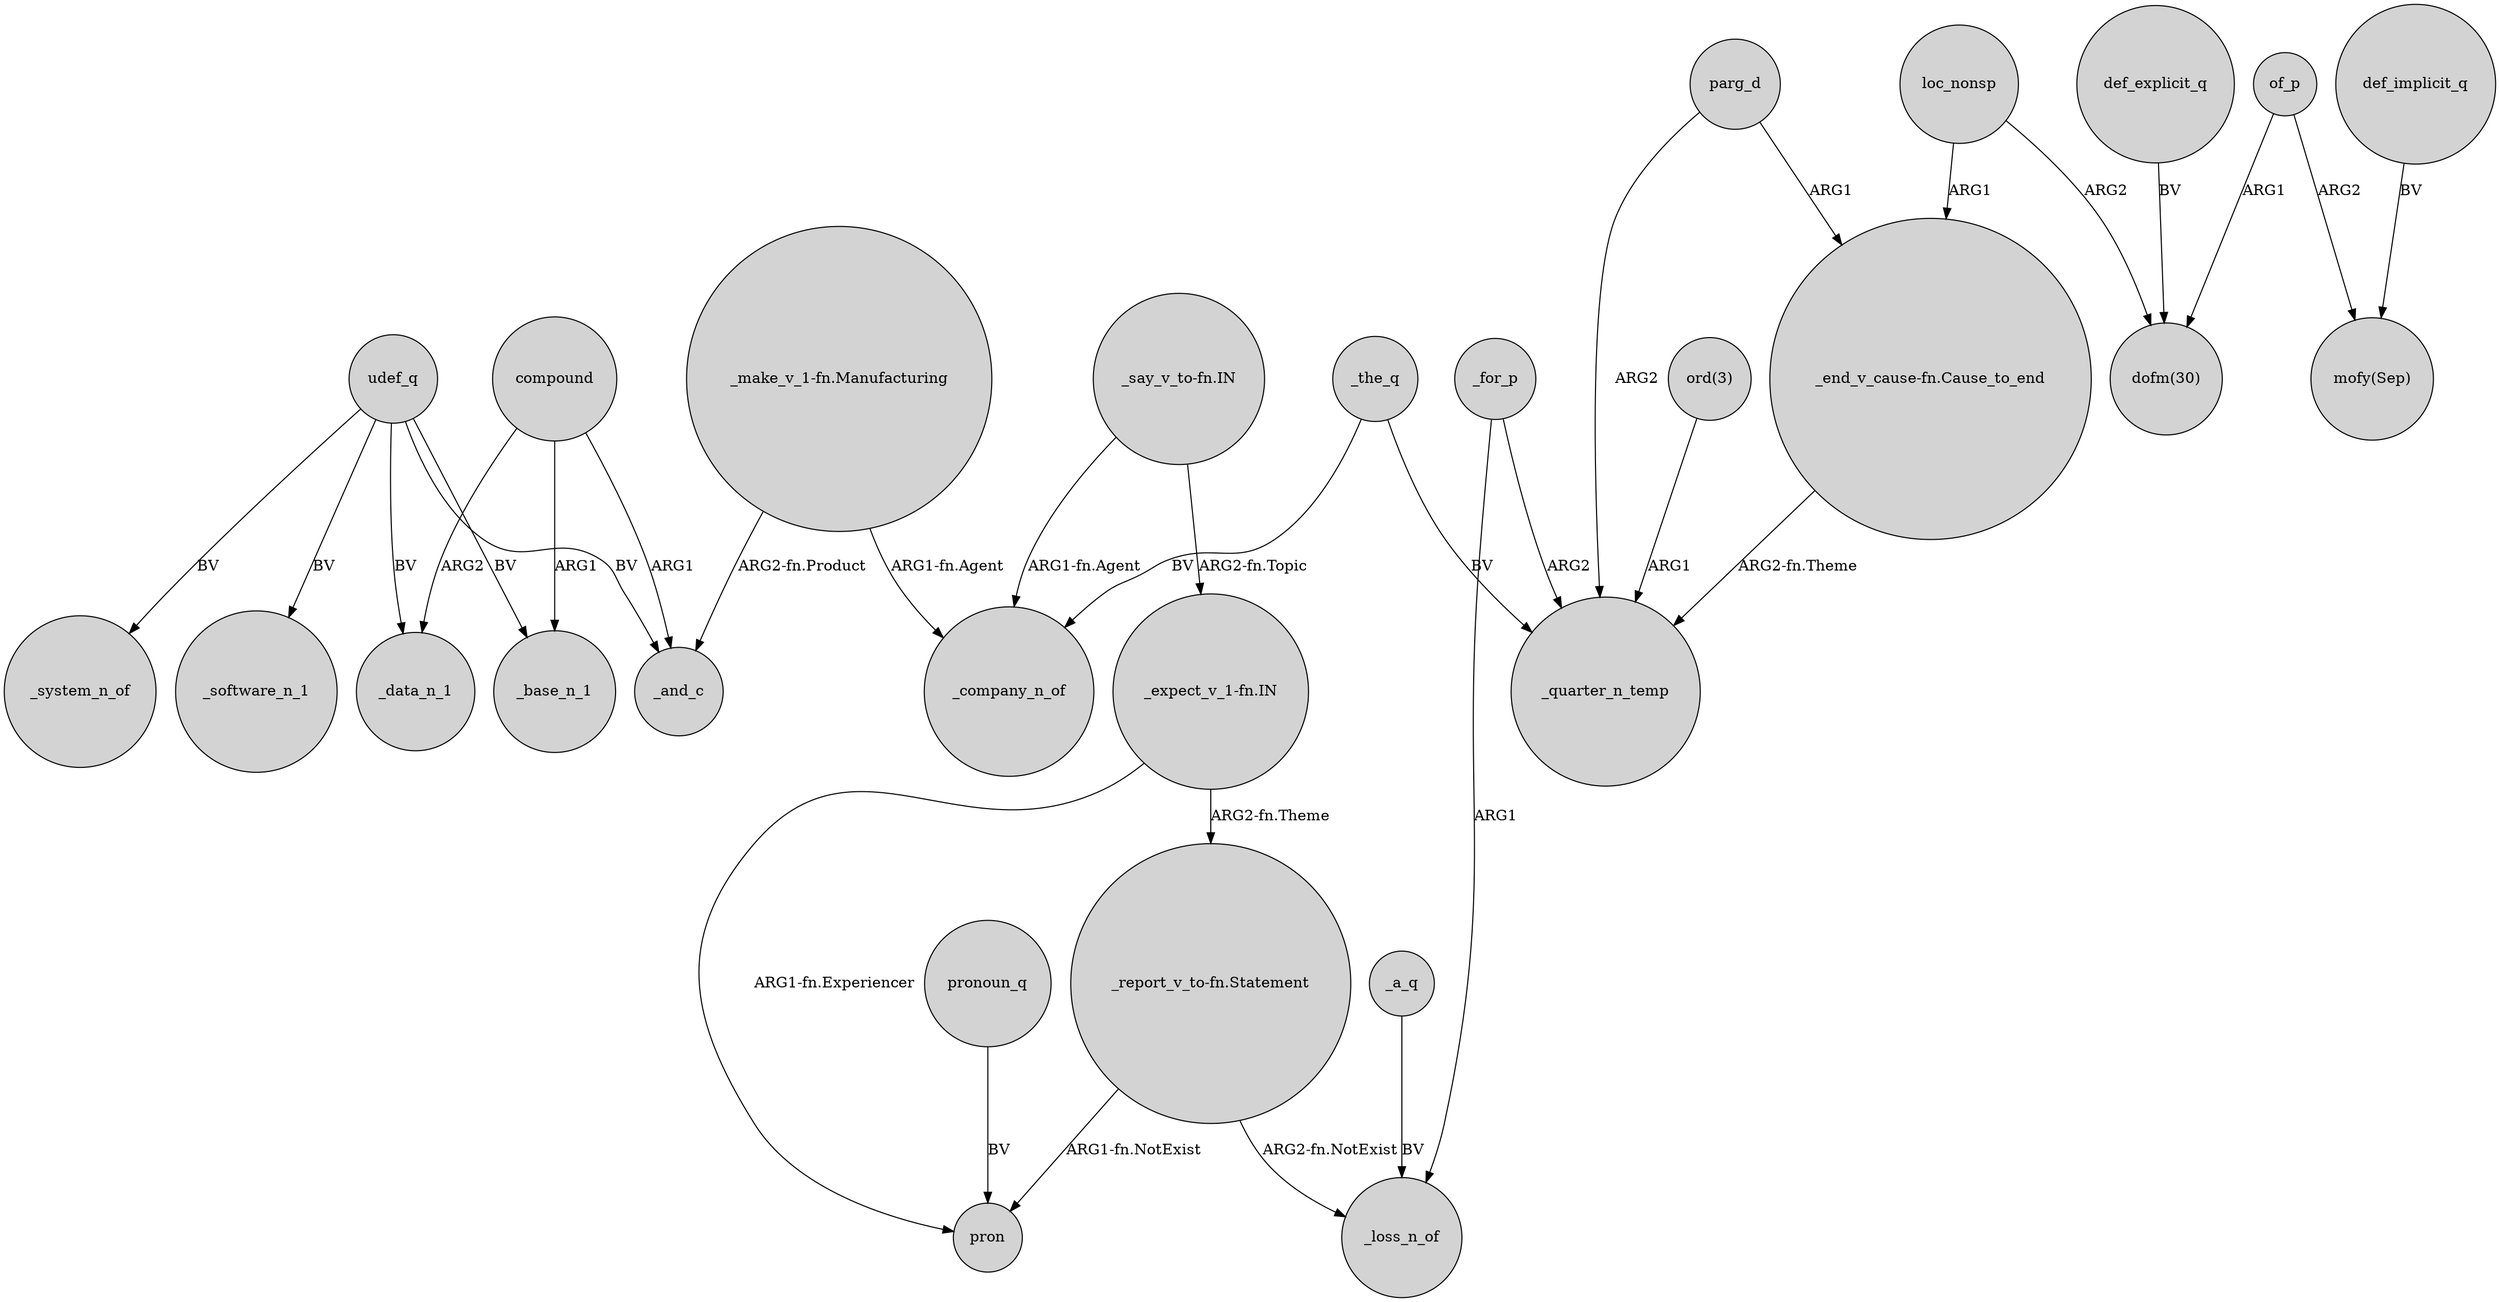 digraph {
	node [shape=circle style=filled]
	udef_q -> _software_n_1 [label=BV]
	_a_q -> _loss_n_of [label=BV]
	_the_q -> _quarter_n_temp [label=BV]
	_for_p -> _quarter_n_temp [label=ARG2]
	udef_q -> _system_n_of [label=BV]
	of_p -> "mofy(Sep)" [label=ARG2]
	"_expect_v_1-fn.IN" -> "_report_v_to-fn.Statement" [label="ARG2-fn.Theme"]
	udef_q -> _base_n_1 [label=BV]
	"_report_v_to-fn.Statement" -> pron [label="ARG1-fn.NotExist"]
	_the_q -> _company_n_of [label=BV]
	def_explicit_q -> "dofm(30)" [label=BV]
	pronoun_q -> pron [label=BV]
	udef_q -> _data_n_1 [label=BV]
	loc_nonsp -> "dofm(30)" [label=ARG2]
	"ord(3)" -> _quarter_n_temp [label=ARG1]
	loc_nonsp -> "_end_v_cause-fn.Cause_to_end" [label=ARG1]
	_for_p -> _loss_n_of [label=ARG1]
	parg_d -> "_end_v_cause-fn.Cause_to_end" [label=ARG1]
	def_implicit_q -> "mofy(Sep)" [label=BV]
	compound -> _and_c [label=ARG1]
	"_make_v_1-fn.Manufacturing" -> _and_c [label="ARG2-fn.Product"]
	parg_d -> _quarter_n_temp [label=ARG2]
	"_report_v_to-fn.Statement" -> _loss_n_of [label="ARG2-fn.NotExist"]
	"_end_v_cause-fn.Cause_to_end" -> _quarter_n_temp [label="ARG2-fn.Theme"]
	"_make_v_1-fn.Manufacturing" -> _company_n_of [label="ARG1-fn.Agent"]
	"_expect_v_1-fn.IN" -> pron [label="ARG1-fn.Experiencer"]
	"_say_v_to-fn.IN" -> _company_n_of [label="ARG1-fn.Agent"]
	"_say_v_to-fn.IN" -> "_expect_v_1-fn.IN" [label="ARG2-fn.Topic"]
	of_p -> "dofm(30)" [label=ARG1]
	udef_q -> _and_c [label=BV]
	compound -> _base_n_1 [label=ARG1]
	compound -> _data_n_1 [label=ARG2]
}
